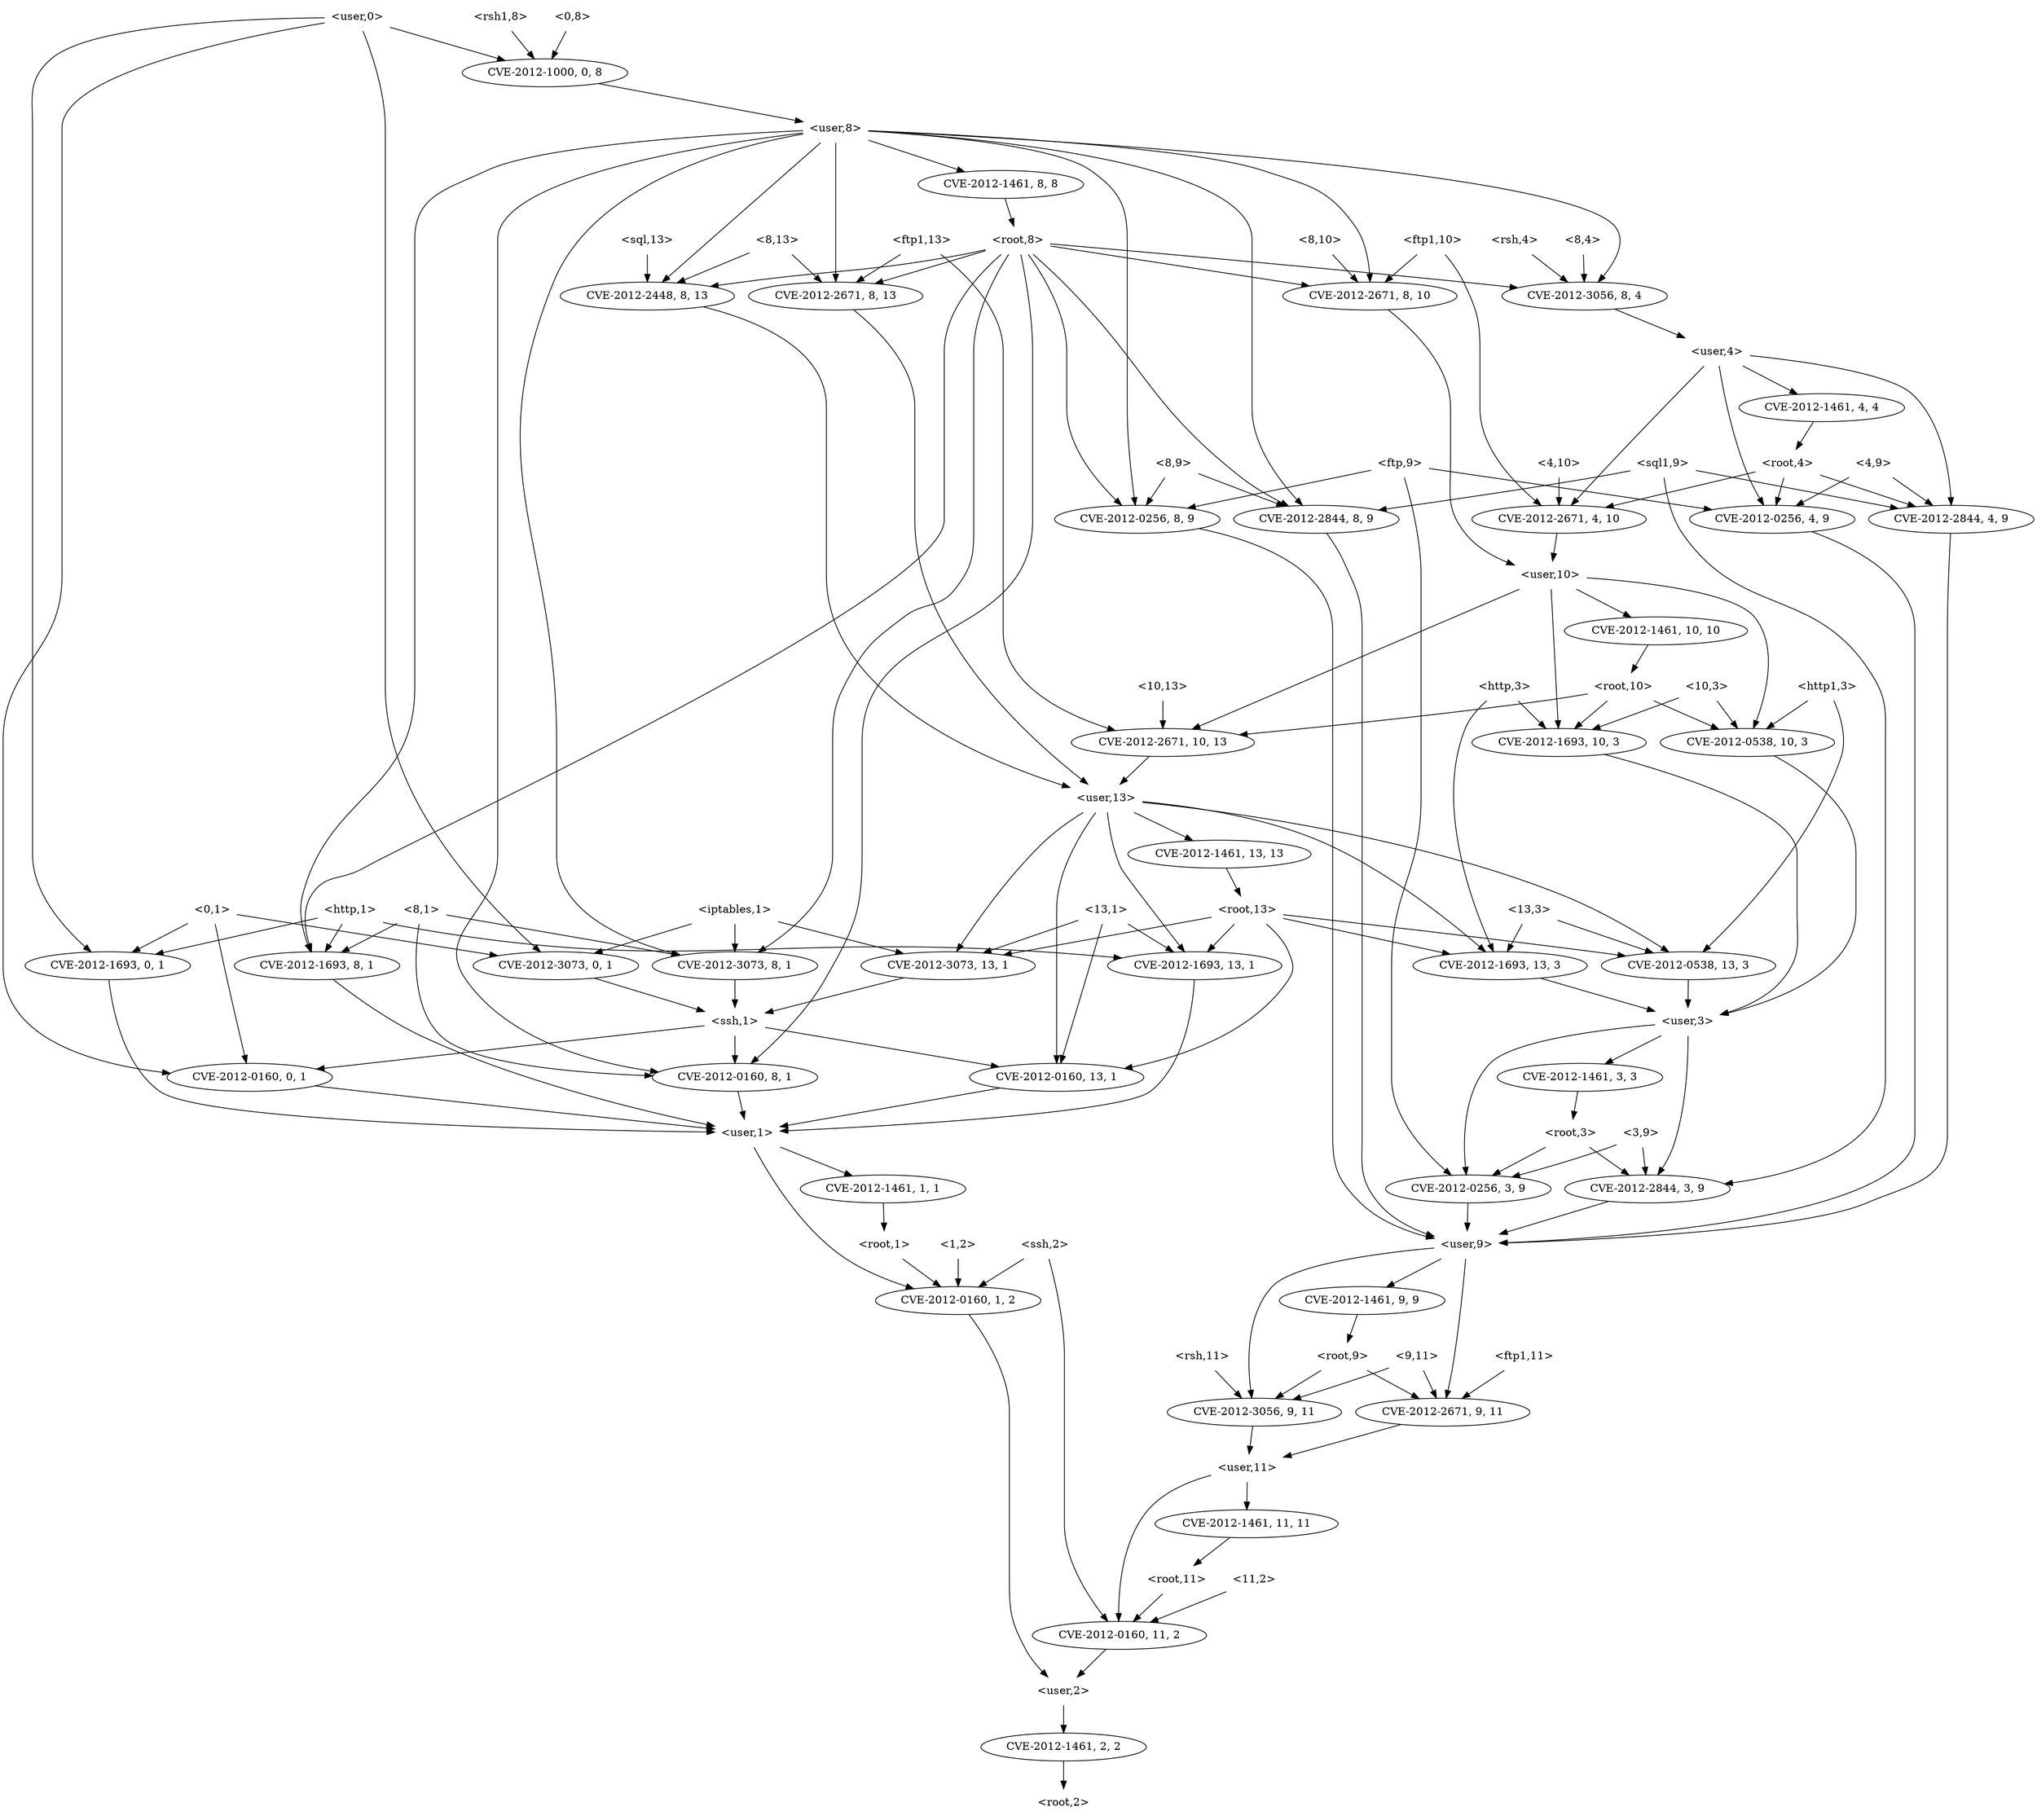 strict digraph {
	graph [bb="0,0,2528,2340"];
	node [label="\N"];
	"<8,1>"	 [height=0.5,
		pos="1077,1170",
		shape=plaintext,
		width=0.75];
	"<v_iptables,8,1>"	 [height=0.5,
		label=<CVE-2012-3073, 8, 1>,
		pos="785,1098",
		width=2.4499];
	"<8,1>" -> "<v_iptables,8,1>"	 [pos="e,839.93,1112.2 1049.8,1162.5 1004.5,1151.6 912.44,1129.6 849.73,1114.5"];
	"<v_ssh,8,1>"	 [height=0.5,
		label=<CVE-2012-0160, 8, 1>,
		pos="1297,954",
		width=2.4499];
	"<8,1>" -> "<v_ssh,8,1>"	 [pos="e,1278.3,971.63 1092.7,1152 1109.5,1133.8 1137.2,1104.4 1162,1080 1198.9,1043.7 1243.1,1003.3 1270.7,978.49"];
	"<v_http,8,1>"	 [height=0.5,
		label=<CVE-2012-1693, 8, 1>,
		pos="1259,1098",
		width=2.4499];
	"<8,1>" -> "<v_http,8,1>"	 [pos="e,1217.8,1114.1 1104.3,1157.5 1108.9,1155.7 1113.6,1153.8 1118,1152 1147.8,1140.2 1181.3,1127.6 1208.2,1117.6"];
	"<ssh,1>"	 [height=0.5,
		pos="579,1026",
		shape=plaintext,
		width=0.84028];
	"<v_iptables,8,1>" -> "<ssh,1>"	 [pos="e,609.36,1037.3 741.56,1082.2 705.31,1069.9 654.06,1052.5 618.84,1040.5"];
	"<user,1>"	 [height=0.5,
		pos="1141,882",
		shape=plaintext,
		width=0.91667];
	"<v_ssh,8,1>" -> "<user,1>"	 [pos="e,1174,897.82 1262,937.29 1238.7,926.82 1207.8,912.99 1183.2,901.92"];
	"<v_http,8,1>" -> "<user,1>"	 [pos="e,1150.5,900.23 1249.5,1079.8 1229,1042.5 1180,953.69 1155.5,909.26"];
	"<rsh,4>"	 [height=0.5,
		pos="1840,2034",
		shape=plaintext,
		width=0.81944];
	"<v_rsh,8,4>"	 [height=0.5,
		label=<CVE-2012-3056, 8, 4>,
		pos="1856,1962",
		width=2.4499];
	"<rsh,4>" -> "<v_rsh,8,4>"	 [pos="e,1852.1,1980.1 1844,2015.7 1845.7,2008 1847.8,1998.7 1849.8,1990.1"];
	"<user,4>"	 [height=0.5,
		pos="1856,1890",
		shape=plaintext,
		width=0.91667];
	"<v_rsh,8,4>" -> "<user,4>"	 [pos="e,1856,1908.1 1856,1943.7 1856,1936 1856,1926.7 1856,1918.1"];
	"<v_ftp,3,9>"	 [height=0.5,
		label=<CVE-2012-0256, 3, 9>,
		pos="1919,810",
		width=2.4499];
	"<user,9>"	 [height=0.5,
		pos="1994,738",
		shape=plaintext,
		width=0.91667];
	"<v_ftp,3,9>" -> "<user,9>"	 [pos="e,1975.8,756.03 1937.2,792.05 1946.5,783.35 1958,772.59 1968.2,763.04"];
	"<v_rsh,9,11>"	 [height=0.5,
		label=<CVE-2012-3056, 9, 11>,
		pos="1748,522",
		width=2.5686];
	"<user,9>" -> "<v_rsh,9,11>"	 [pos="e,1746.1,540.23 1960.9,733.07 1907.4,726.05 1805.6,709.65 1781,684 1746.5,647.98 1743.7,586.03 1745.4,550.39"];
	"<v_root,9,9>"	 [height=0.5,
		label=<CVE-2012-1461, 9, 9>,
		pos="1878,666",
		width=2.4499];
	"<user,9>" -> "<v_root,9,9>"	 [pos="e,1904.9,683.23 1965.6,719.88 1950,710.45 1930.5,698.66 1913.8,688.61"];
	"<v_ftp1,9,11>"	 [height=0.5,
		label=<CVE-2012-2671, 9, 11>,
		pos="1952,522",
		width=2.5686];
	"<user,9>" -> "<v_ftp1,9,11>"	 [pos="e,1960.6,540.25 1993.4,719.79 1992,690.02 1987.5,627.19 1974,576 1971.7,567.14 1968.2,557.8 1964.6,549.48"];
	"<v_ssh,13,1>"	 [height=0.5,
		label=<CVE-2012-0160, 13, 1>,
		pos="901,954",
		width=2.5686];
	"<v_ssh,13,1>" -> "<user,1>"	 [pos="e,1107.7,892.71 950.15,938.67 993.6,925.99 1056.4,907.68 1097.9,895.57"];
	"<v_ssh,1,2>"	 [height=0.5,
		label=<CVE-2012-0160, 1, 2>,
		pos="1258,666",
		width=2.4499];
	"<user,1>" -> "<v_ssh,1,2>"	 [pos="e,1240.7,683.93 1142.6,863.9 1144.9,845.44 1150,815.53 1161,792 1179.2,753.09 1211.3,715.09 1233.6,691.39"];
	"<v_root,1,1>"	 [height=0.5,
		label=<CVE-2012-1461, 1, 1>,
		pos="1258,810",
		width=2.4499];
	"<user,1>" -> "<v_root,1,1>"	 [pos="e,1230.9,827.23 1169.6,863.88 1185.4,854.45 1205.1,842.66 1221.9,832.61"];
	"<v_root,3,3>"	 [height=0.5,
		label=<CVE-2012-1461, 3, 3>,
		pos="1840,954",
		width=2.4499];
	"<root,3>"	 [height=0.5,
		pos="1895,882",
		shape=plaintext,
		width=0.89583];
	"<v_root,3,3>" -> "<root,3>"	 [pos="e,1881.4,900.28 1853.3,936.05 1859.8,927.75 1867.8,917.58 1875.1,908.38"];
	"<v_sql1,3,9>"	 [height=0.5,
		label=<CVE-2012-2844, 3, 9>,
		pos="1724,810",
		width=2.4499];
	"<root,3>" -> "<v_sql1,3,9>"	 [pos="e,1761.5,826.35 1862.4,867.67 1836.6,857.08 1800.1,842.14 1771,830.26"];
	"<root,3>" -> "<v_ftp,3,9>"	 [pos="e,1913.1,828.1 1900.9,863.7 1903.6,855.9 1906.8,846.51 1909.8,837.83"];
	"<v_ftp1,8,10>"	 [height=0.5,
		label=<CVE-2012-2671, 8, 10>,
		pos="1619,1962",
		width=2.5686];
	"<user,10>"	 [height=0.5,
		pos="1581,1602",
		shape=plaintext,
		width=1.0069];
	"<v_ftp1,8,10>" -> "<user,10>"	 [pos="e,1544.6,1613.1 1578.9,1945.7 1531.8,1924.9 1460,1882.7 1460,1819 1460,1819 1460,1819 1460,1745 1460,1704.6 1454.5,1688.2 1479,1656\
 1493,1637.6 1515.2,1625 1535.3,1616.8"];
	"<v_ftp1,10,13>"	 [height=0.5,
		label=<CVE-2012-2671, 10, 13>,
		pos="1288,1386",
		width=2.7013];
	"<user,10>" -> "<v_ftp1,10,13>"	 [pos="e,1310.8,1403.6 1557.5,1583.8 1505,1545.5 1377.9,1452.7 1319,1409.6"];
	"<v_http,10,3>"	 [height=0.5,
		label=<CVE-2012-1693, 10, 3>,
		pos="1610,1386",
		width=2.5686];
	"<user,10>" -> "<v_http,10,3>"	 [pos="e,1607.7,1404.2 1583.3,1583.8 1588.3,1546.8 1600.2,1459.2 1606.3,1414.4"];
	"<v_root,10,10>"	 [height=0.5,
		label=<CVE-2012-1461, 10, 10>,
		pos="1706,1530",
		width=2.7013];
	"<user,10>" -> "<v_root,10,10>"	 [pos="e,1677,1547.2 1611.6,1583.9 1628.6,1574.4 1649.9,1562.4 1667.9,1552.3"];
	"<v_http1,10,3>"	 [height=0.5,
		label=<CVE-2012-0538, 10, 3>,
		pos="1814,1386",
		width=2.5686];
	"<user,10>" -> "<v_http1,10,3>"	 [pos="e,1820,1404.3 1617.5,1598 1676.3,1592.3 1787.9,1577.9 1812,1548 1842.5,1510.1 1832.5,1449.4 1822.9,1414.3"];
	"<v_rsh1,0,8>"	 [height=0.5,
		label=<CVE-2012-1000, 0, 8>,
		pos="862,2250",
		width=2.4499];
	"<user,8>"	 [height=0.5,
		pos="1306,2178",
		shape=plaintext,
		width=0.91667];
	"<v_rsh1,0,8>" -> "<user,8>"	 [pos="e,1272.9,2184.2 929.43,2238.4 1022,2223.8 1185.6,2198 1263,2185.8"];
	"<user,8>" -> "<v_rsh,8,4>"	 [pos="e,1837.9,1980 1339.1,2172.7 1415.5,2161.6 1608.6,2127.7 1751,2052 1768,2043 1805.3,2010 1830.5,1986.8"];
	"<user,8>" -> "<v_http,8,1>"	 [pos="e,1232.3,1115.4 1272.9,2174.5 1164,2165.2 824,2128.8 824,2035 824,2035 824,2035 824,1745 824,1489.3 900.43,1417.1 1068,1224 1079.8\
,1210.3 1171.8,1152.7 1223.7,1120.6"];
	"<user,8>" -> "<v_ssh,8,1>"	 [pos="e,1335.1,970.26 1339.2,2167 1360.6,2158.8 1387.3,2145.1 1403,2124 1427.2,2091.6 1422,2075.4 1422,2035 1422,2035 1422,2035 1422,1601\
 1422,1473.2 1451,1442.8 1451,1315 1451,1315 1451,1315 1451,1097 1451,1038.1 1389.4,996.95 1344.2,974.61"];
	"<v_ftp,8,9>"	 [height=0.5,
		label=<CVE-2012-0256, 8, 9>,
		pos="2439,1674",
		width=2.4499];
	"<user,8>" -> "<v_ftp,8,9>"	 [pos="e,2407.2,1690.8 1339.2,2175.9 1512.6,2169.5 2305,2134.9 2305,2035 2305,2035 2305,2035 2305,1817 2305,1761.9 2359.1,1719.4 2398.6\
,1695.9"];
	"<v_sql1,8,9>"	 [height=0.5,
		label=<CVE-2012-2844, 8, 9>,
		pos="2244,1674",
		width=2.4499];
	"<user,8>" -> "<v_sql1,8,9>"	 [pos="e,2214.9,1691.1 1339.1,2175 1496,2165.4 2157,2119.5 2157,2035 2157,2035 2157,2035 2157,1817 2157,1776.6 2154.5,1762.3 2176,1728 \
2183.7,1715.8 2195.2,1705.2 2206.7,1696.8"];
	"<user,8>" -> "<v_ftp1,8,10>"	 [pos="e,1603.4,1980.1 1339.2,2166.9 1366.4,2157.8 1405.2,2143.1 1436,2124 1500,2084.4 1563.3,2022.2 1596.1,1987.8"];
	"<v_sql,8,13>"	 [height=0.5,
		label=<CVE-2012-2448, 8, 13>,
		pos="1187,1962",
		width=2.5686];
	"<user,8>" -> "<v_sql,8,13>"	 [pos="e,1184.6,1980.3 1272.7,2167.5 1251,2159.5 1224,2145.8 1209,2124 1181.4,2084 1181,2024.9 1183.7,1990.5"];
	"<user,8>" -> "<v_iptables,8,1>"	 [pos="e,785.2,1116 1273,2175.8 1184.1,2172.3 941.64,2159.4 871,2124 822.11,2099.5 786,2089.7 786,2035 786,2035 786,2035 786,1241 786,1201\
 785.6,1154.7 785.3,1126.1"];
	"<v_ftp1,8,13>"	 [height=0.5,
		label=<CVE-2012-2671, 8, 13>,
		pos="983,1962",
		width=2.5686];
	"<user,8>" -> "<v_ftp1,8,13>"	 [pos="e,1000.7,1979.8 1272.9,2163.9 1249,2154.1 1216.3,2139.6 1189,2124 1118.1,2083.6 1045.2,2020.6 1008.1,1986.6"];
	"<v_root,8,8>"	 [height=0.5,
		label=<CVE-2012-1461, 8, 8>,
		pos="1306,2106",
		width=2.4499];
	"<user,8>" -> "<v_root,8,8>"	 [pos="e,1306,2124.1 1306,2159.7 1306,2152 1306,2142.7 1306,2134.1"];
	"<ssh,1>" -> "<v_ssh,13,1>"	 [pos="e,841.07,967.77 609.31,1018.2 623.23,1015 639.95,1011.3 655,1008 714.38,994.96 781.9,980.44 831.16,969.89"];
	"<ssh,1>" -> "<v_ssh,8,1>"	 [pos="e,1219.2,962.58 609.39,1022 711.91,1012 1047.5,979.32 1208.9,963.59"];
	"<v_ssh,0,1>"	 [height=0.5,
		label=<CVE-2012-0160, 0, 1>,
		pos="205,954",
		width=2.4499];
	"<ssh,1>" -> "<v_ssh,0,1>"	 [pos="e,267.83,966.76 548.71,1019.3 490.2,1008.4 360.16,984.04 277.87,968.64"];
	"<v_ssh,0,1>" -> "<user,1>"	 [pos="e,1107.6,885.5 286.43,946.91 477.78,932.6 950.96,897.21 1097.2,886.27"];
	"<user,11>"	 [height=0.5,
		pos="1734,450",
		shape=plaintext,
		width=1.0069];
	"<v_rsh,9,11>" -> "<user,11>"	 [pos="e,1737.4,468.1 1744.5,503.7 1743,495.98 1741.1,486.71 1739.4,478.11"];
	"<root,9>"	 [height=0.5,
		pos="1858,594",
		shape=plaintext,
		width=0.89583];
	"<v_root,9,9>" -> "<root,9>"	 [pos="e,1862.9,612.1 1873.1,647.7 1870.8,639.9 1868.1,630.51 1865.7,621.83"];
	"<v_ftp1,9,11>" -> "<user,11>"	 [pos="e,1770.3,462.65 1906.3,506.33 1869.2,494.4 1817,477.66 1779.9,465.72"];
	"<8,13>"	 [height=0.5,
		pos="1124,2034",
		shape=plaintext,
		width=0.78472];
	"<8,13>" -> "<v_sql,8,13>"	 [pos="e,1171.6,1980.1 1139.6,2015.7 1147.2,2007.2 1156.5,1996.9 1164.9,1987.6"];
	"<8,13>" -> "<v_ftp1,8,13>"	 [pos="e,1015.4,1979.1 1095.5,2018.8 1075.1,2008.7 1047.4,1995 1024.6,1983.6"];
	"<user,13>"	 [height=0.5,
		pos="1087,1314",
		shape=plaintext,
		width=1.0069];
	"<v_sql,8,13>" -> "<user,13>"	 [pos="e,1087,1332 1164.8,1944.4 1135.3,1920.4 1087,1872.7 1087,1819 1087,1819 1087,1819 1087,1457 1087,1417 1087,1370.7 1087,1342.1"];
	"<v_ftp1,8,13>" -> "<user,13>"	 [pos="e,1075.2,1332 992.74,1943.7 1006.5,1917.5 1030,1866 1030,1819 1030,1819 1030,1819 1030,1457 1030,1413.8 1053,1368.2 1069.8,1340.7"];
	"<user,2>"	 [height=0.5,
		pos="1420,162",
		shape=plaintext,
		width=0.91667];
	"<v_ssh,1,2>" -> "<user,2>"	 [pos="e,1398.7,180.27 1272.4,647.89 1292.4,622.42 1326,572.2 1326,523 1326,523 1326,523 1326,305 1326,257.17 1363.5,213.08 1391.2,187.11"];
	"<v_root,2,2>"	 [height=0.5,
		label=<CVE-2012-1461, 2, 2>,
		pos="1420,90",
		width=2.4499];
	"<user,2>" -> "<v_root,2,2>"	 [pos="e,1420,108.1 1420,143.7 1420,135.98 1420,126.71 1420,118.11"];
	"<root,9>" -> "<v_rsh,9,11>"	 [pos="e,1773.9,539.47 1831.1,575.88 1816.5,566.61 1798.4,555.05 1782.7,545.1"];
	"<root,9>" -> "<v_ftp1,9,11>"	 [pos="e,1929.7,539.62 1881.2,575.7 1893.4,566.66 1908.4,555.5 1921.4,545.77"];
	"<root,1>"	 [height=0.5,
		pos="1258,738",
		shape=plaintext,
		width=0.89583];
	"<v_root,1,1>" -> "<root,1>"	 [pos="e,1258,756.1 1258,791.7 1258,783.98 1258,774.71 1258,766.11"];
	"<http1,3>"	 [height=0.5,
		pos="1902,1458",
		shape=plaintext,
		width=0.97917];
	"<v_http1,13,3>"	 [height=0.5,
		label=<CVE-2012-0538, 13, 3>,
		pos="1572,1098",
		width=2.5686];
	"<http1,3>" -> "<v_http1,13,3>"	 [pos="e,1555.4,1115.9 1910.8,1439.9 1919.3,1420.8 1928.9,1389.9 1915,1368 1814.8,1209.8 1634.2,1346.2 1534,1188 1521.1,1167.7 1534.5,1142.3\
 1548.8,1123.8"];
	"<http1,3>" -> "<v_http1,10,3>"	 [pos="e,1834.9,1403.6 1880.2,1439.7 1869,1430.7 1855.1,1419.7 1843,1410"];
	"<user,3>"	 [height=0.5,
		pos="1840,1026",
		shape=plaintext,
		width=0.91667];
	"<v_http1,13,3>" -> "<user,3>"	 [pos="e,1806.6,1035.7 1624.9,1083.2 1675.3,1070 1750,1050.5 1796.8,1038.3"];
	"<v_http1,10,3>" -> "<user,3>"	 [pos="e,1871.8,1044.2 1842.1,1368.8 1877.8,1345.7 1935,1300 1935,1243 1935,1243 1935,1243 1935,1169 1935,1128 1934,1113.9 1911,1080 1903.1\
,1068.3 1891.7,1058.2 1880.4,1050.1"];
	"<v_ftp,8,9>" -> "<user,9>"	 [pos="e,2027.3,745.21 2417.3,1656.3 2388.4,1632.1 2341,1584.3 2341,1531 2341,1531 2341,1531 2341,881 2341,816.06 2130.2,766.09 2037.2,\
747.2"];
	"<v_sql1,8,9>" -> "<user,9>"	 [pos="e,2027.4,745.4 2236.1,1655.9 2224.7,1629.7 2205,1577.5 2205,1531 2205,1531 2205,1531 2205,881 2205,800.9 2099.1,763.02 2037.3,747.74"];
	"<root,8>"	 [height=0.5,
		pos="1354,2034",
		shape=plaintext,
		width=0.89583];
	"<v_root,8,8>" -> "<root,8>"	 [pos="e,1342.2,2052.3 1317.6,2088.1 1323.3,2079.8 1330.1,2069.8 1336.4,2060.7"];
	"<v_http,13,3>"	 [height=0.5,
		label=<CVE-2012-1693, 13, 3>,
		pos="1776,1098",
		width=2.5686];
	"<v_http,13,3>" -> "<user,3>"	 [pos="e,1824.2,1044.3 1791.5,1080.1 1799.2,1071.6 1808.8,1061.2 1817.3,1051.8"];
	"<user,3>" -> "<v_sql1,3,9>"	 [pos="e,1721.2,828.25 1806.6,1015.6 1784.9,1007.6 1757.8,993.94 1743,972 1715.8,931.8 1716.6,872.76 1720.1,838.46"];
	"<user,3>" -> "<v_ftp,3,9>"	 [pos="e,1927.2,827.93 1873.3,1016.4 1895.6,1008.8 1923.3,995.11 1937,972 1961.8,930.13 1944.9,871.27 1931.3,837.55"];
	"<user,3>" -> "<v_root,3,3>"	 [pos="e,1840,972.1 1840,1007.7 1840,999.98 1840,990.71 1840,982.11"];
	"<4,10>"	 [height=0.5,
		pos="1537,1746",
		shape=plaintext,
		width=0.78472];
	"<v_ftp1,4,10>"	 [height=0.5,
		label=<CVE-2012-2671, 4, 10>,
		pos="1581,1674",
		width=2.5686];
	"<4,10>" -> "<v_ftp1,4,10>"	 [pos="e,1570.2,1692.1 1547.9,1727.7 1553,1719.6 1559.2,1709.7 1564.8,1700.7"];
	"<v_ftp1,4,10>" -> "<user,10>"	 [pos="e,1581,1620.1 1581,1655.7 1581,1648 1581,1638.7 1581,1630.1"];
	"<v_iptables,13,1>"	 [height=0.5,
		label=<CVE-2012-3073, 13, 1>,
		pos="548,1098",
		width=2.5686];
	"<v_iptables,13,1>" -> "<ssh,1>"	 [pos="e,571.35,1044.3 555.5,1080.1 559.03,1072.1 563.32,1062.4 567.26,1053.5"];
	"<13,1>"	 [height=0.5,
		pos="729,1170",
		shape=plaintext,
		width=0.78472];
	"<13,1>" -> "<v_ssh,13,1>"	 [pos="e,849.42,968.96 711.24,1151.8 694.61,1133.6 674.22,1104.1 688,1080 720.33,1023.5 789.15,990.1 839.86,972.22"];
	"<13,1>" -> "<v_iptables,13,1>"	 [pos="e,588.2,1114.3 700.33,1157.6 695.55,1155.7 690.64,1153.8 686,1152 656.72,1140.6 623.87,1128 597.57,1117.9"];
	"<v_http,13,1>"	 [height=0.5,
		label=<CVE-2012-1693, 13, 1>,
		pos="1022,1098",
		width=2.5686];
	"<13,1>" -> "<v_http,13,1>"	 [pos="e,965.96,1112.4 757.36,1162.2 802.96,1151.3 893.78,1129.6 956.19,1114.7"];
	"<v_http,13,1>" -> "<user,1>"	 [pos="e,1131.4,900.23 1031.5,1079.8 1052.3,1042.4 1101.9,953.32 1126.6,908.98"];
	"<v_ftp1,10,13>" -> "<user,13>"	 [pos="e,1123.5,1327.7 1244.4,1369.8 1211.5,1358.4 1166.5,1342.7 1133,1331"];
	"<v_http,10,3>" -> "<user,3>"	 [pos="e,1856,1044.2 1636.8,1368.7 1694.1,1332 1827.2,1236.8 1877,1116 1883.1,1101.2 1881.8,1095.3 1877,1080 1873.9,1070.1 1868.2,1060.5\
 1862.3,1052.3"];
	"<root,10>"	 [height=0.5,
		pos="1657,1458",
		shape=plaintext,
		width=1];
	"<v_root,10,10>" -> "<root,10>"	 [pos="e,1669.1,1476.3 1694.1,1512.1 1688.4,1503.8 1681.4,1493.8 1675,1484.7"];
	"<root,2>"	 [height=0.5,
		pos="1420,18",
		shape=plaintext,
		width=0.89583];
	"<v_root,13,13>"	 [height=0.5,
		label=<CVE-2012-1461, 13, 13>,
		pos="1174,1242",
		width=2.7013];
	"<root,13>"	 [height=0.5,
		pos="1235,1170",
		shape=plaintext,
		width=1];
	"<v_root,13,13>" -> "<root,13>"	 [pos="e,1219.9,1188.3 1188.8,1224.1 1196.1,1215.6 1205.2,1205.2 1213.4,1195.8"];
	"<root,13>" -> "<v_http,13,3>"	 [pos="e,1709,1110.5 1271.1,1165.2 1346.1,1157.1 1524.2,1137.3 1673,1116 1681.5,1114.8 1690.3,1113.4 1699.1,1112.1"];
	"<root,13>" -> "<v_ssh,13,1>"	 [pos="e,975.98,964.61 1271.2,1163.9 1299.6,1157.8 1337.4,1144.5 1356,1116 1364.8,1102.6 1365.7,1092.7 1356,1080 1311.4,1021.4 1105.1,983.49\
 986.15,966.08"];
	"<root,13>" -> "<v_iptables,13,1>"	 [pos="e,622.78,1108.6 1198.8,1163.4 1174.5,1159.8 1141.9,1155.2 1113,1152 924.61,1130.9 876.57,1135.4 688,1116 670.12,1114.2 650.99,1112\
 632.78,1109.8"];
	"<root,13>" -> "<v_http1,13,3>"	 [pos="e,1511.2,1111.6 1271.1,1161.5 1325.8,1150.1 1430.8,1128.3 1501.1,1113.7"];
	"<root,13>" -> "<v_http,13,1>"	 [pos="e,1067.2,1113.9 1198.9,1157.1 1165.5,1146.2 1115.5,1129.7 1077.2,1117.1"];
	"<user,13>" -> "<v_http1,13,3>"	 [pos="e,1546.8,1115.6 1123.4,1305.7 1162.8,1297.2 1227.2,1281.5 1280,1260 1378.1,1220.1 1485.1,1155 1538.2,1121.1"];
	"<user,13>" -> "<v_iptables,13,1>"	 [pos="e,571.43,1115.7 1050.7,1305.4 979.26,1289.6 816.62,1249.5 691,1188 651.01,1168.4 608.01,1140.7 579.72,1121.4"];
	"<user,13>" -> "<v_http,13,3>"	 [pos="e,1733.3,1114 1123.5,1310.1 1211.5,1302 1440.6,1273.6 1609,1188 1631.5,1176.5 1631.4,1165.1 1653,1152 1675.2,1138.5 1701.4,1126.7\
 1723.9,1117.7"];
	"<user,13>" -> "<v_ssh,13,1>"	 [pos="e,897.78,972.15 1050.5,1297.3 1010.5,1277.9 948.24,1241 919,1188 882.35,1121.6 889.64,1027.9 896.23,982.17"];
	"<user,13>" -> "<v_http,13,1>"	 [pos="e,1024.9,1116.2 1079.8,1295.9 1070,1272 1052.4,1227.3 1041,1188 1035.1,1167.5 1030.1,1144 1026.8,1126.2"];
	"<user,13>" -> "<v_root,13,13>"	 [pos="e,1153.3,1259.6 1108.5,1295.7 1119.6,1286.7 1133.3,1275.7 1145.4,1266"];
	"<user,0>"	 [height=0.5,
		pos="270,2322",
		shape=plaintext,
		width=0.91667];
	"<user,0>" -> "<v_rsh1,0,8>"	 [pos="e,787.65,2259.8 303.1,2317.1 393.16,2306.4 644.76,2276.7 777.52,2261"];
	"<v_iptables,0,1>"	 [height=0.5,
		label=<CVE-2012-3073, 0, 1>,
		pos="154,1098",
		width=2.4499];
	"<user,0>" -> "<v_iptables,0,1>"	 [pos="e,172.01,1115.9 263.32,2303.8 253.68,2277.4 237,2225.1 237,2179 237,2179 237,2179 237,1241 237,1194.5 203.38,1149.7 178.94,1123.2"];
	"<v_http,0,1>"	 [height=0.5,
		label=<CVE-2012-1693, 0, 1>,
		pos="349,1098",
		width=2.4499];
	"<user,0>" -> "<v_http,0,1>"	 [pos="e,339.69,1115.9 276.68,2303.8 286.32,2277.4 303,2225.1 303,2179 303,2179 303,2179 303,1241 303,1198.8 321.6,1152.9 335.15,1125"];
	"<user,0>" -> "<v_ssh,0,1>"	 [pos="e,148.98,968.02 236.89,2318.8 164.79,2312 0,2284.9 0,2179 0,2179 0,2179 0,1097 0,1028.1 79.22,989.99 139.17,971.01"];
	"<v_iptables,0,1>" -> "<ssh,1>"	 [pos="e,548.33,1031.9 218.56,1085.7 229.71,1083.8 241.19,1081.8 252,1080 354.94,1062.7 476.29,1043.3 538.19,1033.5"];
	"<v_http,0,1>" -> "<user,1>"	 [pos="e,1107.7,886.38 378.93,1081.1 415.81,1061.9 480.75,1029.5 539,1008 740.37,933.55 996.92,898.93 1097.6,887.51"];
	"<root,1>" -> "<v_ssh,1,2>"	 [pos="e,1258,684.1 1258,719.7 1258,711.98 1258,702.71 1258,694.11"];
	"<rsh,11>"	 [height=0.5,
		pos="1700,594",
		shape=plaintext,
		width=0.92361];
	"<rsh,11>" -> "<v_rsh,9,11>"	 [pos="e,1736.3,540.1 1711.9,575.7 1717.5,567.47 1724.4,557.48 1730.6,548.42"];
	"<10,3>"	 [height=0.5,
		pos="1763,1458",
		shape=plaintext,
		width=0.78472];
	"<10,3>" -> "<v_http,10,3>"	 [pos="e,1644.4,1402.8 1734.6,1444 1711.9,1433.6 1679.7,1418.9 1653.7,1407"];
	"<10,3>" -> "<v_http1,10,3>"	 [pos="e,1801.5,1404.1 1775.6,1439.7 1781.6,1431.5 1788.9,1421.5 1795.5,1412.4"];
	"<9,11>"	 [height=0.5,
		pos="1937,594",
		shape=plaintext,
		width=0.78472];
	"<9,11>" -> "<v_rsh,9,11>"	 [pos="e,1793.3,537.8 1908.5,579.93 1905.3,578.57 1902.1,577.23 1899,576 1867.5,563.44 1831.6,550.79 1802.8,541.01"];
	"<9,11>" -> "<v_ftp1,9,11>"	 [pos="e,1948.3,540.1 1940.7,575.7 1942.4,567.98 1944.3,558.71 1946.2,550.11"];
	"<v_sql1,3,9>" -> "<user,9>"	 [pos="e,1960.9,747.58 1776.4,795.42 1827.2,782.23 1903.5,762.46 1951,750.16"];
	"<0,1>"	 [height=0.5,
		pos="154,1170",
		shape=plaintext,
		width=0.75];
	"<0,1>" -> "<v_http,0,1>"	 [pos="e,307.47,1113.9 181.11,1159.3 211.18,1148.5 260.37,1130.8 297.76,1117.4"];
	"<0,1>" -> "<v_iptables,0,1>"	 [pos="e,154,1116.1 154,1151.7 154,1144 154,1134.7 154,1126.1"];
	"<0,1>" -> "<v_ssh,0,1>"	 [pos="e,173.31,970.81 126.8,1162.4 103.7,1155.3 71.979,1141.3 57,1116 48.838,1102.2 50.261,1094.5 57,1080 79.003,1032.6 128.8,996.71 164.55\
,975.8"];
	"<http,1>"	 [height=0.5,
		pos="961,1170",
		shape=plaintext,
		width=0.89583];
	"<http,1>" -> "<v_http,0,1>"	 [pos="e,411.77,1110.7 928.61,1166 830.93,1156.8 540.26,1129.1 446,1116 438.11,1114.9 429.89,1113.6 421.71,1112.3"];
	"<http,1>" -> "<v_http,13,1>"	 [pos="e,1007.1,1116.1 976.08,1151.7 983.39,1143.3 992.31,1133.1 1000.3,1123.9"];
	"<http,1>" -> "<v_http,8,1>"	 [pos="e,1203.6,1112 993.46,1161.4 1041.3,1150.1 1131.6,1128.9 1193.5,1114.4"];
	"<8,9>"	 [height=0.5,
		pos="2212,1746",
		shape=plaintext,
		width=0.75];
	"<8,9>" -> "<v_sql1,8,9>"	 [pos="e,2236.2,1692.1 2219.9,1727.7 2223.6,1719.7 2228,1710.1 2232,1701.3"];
	"<8,9>" -> "<v_ftp,8,9>"	 [pos="e,2385.6,1688.5 2239.2,1733.2 2243.8,1731.4 2248.5,1729.6 2253,1728 2293.3,1714 2339.4,1700.8 2375.6,1691.1"];
	"<v_ssh,11,2>"	 [height=0.5,
		label=<CVE-2012-0160, 11, 2>,
		pos="1514,234",
		width=2.5686];
	"<user,11>" -> "<v_ssh,11,2>"	 [pos="e,1562.9,249.3 1730.6,431.76 1726.4,413.18 1718.2,383.17 1705,360 1684,323.03 1676.6,312.78 1642,288 1621.1,273.03 1595.4,261.33\
 1572.5,252.78"];
	"<v_root,11,11>"	 [height=0.5,
		label=<CVE-2012-1461, 11, 11>,
		pos="1599,378",
		width=2.7013];
	"<user,11>" -> "<v_root,11,11>"	 [pos="e,1630.3,395.23 1701,431.88 1682.4,422.23 1659,410.11 1639.3,399.91"];
	"<v_ssh,11,2>" -> "<user,2>"	 [pos="e,1443.1,180.2 1491.7,216.41 1479.7,207.46 1464.7,196.25 1451.5,186.42"];
	"<root,11>"	 [height=0.5,
		pos="1597,306",
		shape=plaintext,
		width=1];
	"<v_root,11,11>" -> "<root,11>"	 [pos="e,1597.5,324.1 1598.5,359.7 1598.3,351.98 1598,342.71 1597.8,334.11"];
	"<iptables,1>"	 [height=0.5,
		pos="548,1170",
		shape=plaintext,
		width=1.1944];
	"<iptables,1>" -> "<v_iptables,8,1>"	 [pos="e,736.8,1113.2 591.19,1156.2 629.26,1145 685.04,1128.5 726.99,1116.1"];
	"<iptables,1>" -> "<v_iptables,13,1>"	 [pos="e,548,1116.1 548,1151.7 548,1144 548,1134.7 548,1126.1"];
	"<iptables,1>" -> "<v_iptables,0,1>"	 [pos="e,218.18,1110.4 504.71,1161.3 438.19,1149.5 309.99,1126.7 228.39,1112.2"];
	"<root,8>" -> "<v_rsh,8,4>"	 [pos="e,1785.4,1972.9 1386.6,2028.5 1464.4,2017.6 1663.1,1989.9 1775.4,1974.2"];
	"<root,8>" -> "<v_http,8,1>"	 [pos="e,1267.7,1116.2 1352.4,2016 1350.1,1989.3 1346,1936.2 1346,1891 1346,1891 1346,1891 1346,1817 1346,1619.5 1219.1,1598 1182,1404 \
1179,1388.3 1176.2,1382.9 1182,1368 1205.3,1307.5 1256.7,1320.5 1280,1260 1297.3,1215.2 1289,1199.1 1280,1152 1278.3,1143.1 1275.1\
,1133.7 1271.7,1125.4"];
	"<root,8>" -> "<v_ssh,8,1>"	 [pos="e,1323.6,971.32 1360.1,2015.8 1368.8,1989.3 1384,1936.9 1384,1891 1384,1891 1384,1891 1384,1817 1384,1721.9 1383,1698.1 1383,1603\
 1383,1603 1383,1603 1383,1529 1383,1433 1413,1411 1413,1315 1413,1315 1413,1315 1413,1097 1413,1045.2 1366.1,1001.9 1332,977.19"];
	"<root,8>" -> "<v_ftp,8,9>"	 [pos="e,2387,1688.7 1386.6,2019.4 1409.4,2009.4 1440.2,1995.1 1466,1980 1490,1966 1490.9,1953.5 1517,1944 1698.1,1878.1 1763.1,1958.6 \
1949,1908 2091.3,1869.2 2124.1,1844 2248,1764 2268.9,1750.5 2269.4,1740.4 2291,1728 2317.8,1712.6 2349.8,1700.5 2377.2,1691.8"];
	"<root,8>" -> "<v_sql1,8,9>"	 [pos="e,2209.8,1690.8 1372.5,2015.7 1396.2,1994.6 1439.7,1959.8 1484,1944 1657.9,1881.8 1724.8,1972.1 1898,1908 2001.1,1869.9 2011.8,1830.8\
 2099,1764 2119.1,1748.6 2121.9,1741.9 2143,1728 2161.2,1715.9 2182.5,1704.4 2200.8,1695.2"];
	"<root,8>" -> "<v_ftp1,8,10>"	 [pos="e,1566.6,1976.8 1386.5,2024.4 1428.8,2013.2 1503.6,1993.5 1556.9,1979.4"];
	"<root,8>" -> "<v_sql,8,13>"	 [pos="e,1224.2,1978.6 1321.4,2019.3 1296.4,2008.9 1261.7,1994.3 1233.7,1982.6"];
	"<root,8>" -> "<v_iptables,8,1>"	 [pos="e,798.25,1116.2 1346.6,2015.6 1323.1,1961.2 1247.3,1789.7 1169,1656 1043.5,1441.8 863.49,1201.6 804.52,1124.4"];
	"<root,8>" -> "<v_ftp1,8,13>"	 [pos="e,1050.6,1974.3 1321.6,2023.8 1311.5,2021.1 1300.3,2018.3 1290,2016 1267.9,2011.2 1144.1,1990.1 1060.6,1976"];
	"<0,8>"	 [height=0.5,
		pos="901,2322",
		shape=plaintext,
		width=0.75];
	"<0,8>" -> "<v_rsh1,0,8>"	 [pos="e,871.53,2268.1 891.36,2303.7 886.87,2295.6 881.44,2285.9 876.48,2277"];
	"<ftp1,10>"	 [height=0.5,
		pos="1706,2034",
		shape=plaintext,
		width=1];
	"<ftp1,10>" -> "<v_ftp1,8,10>"	 [pos="e,1639.7,1979.6 1684.5,2015.7 1673.4,2006.7 1659.7,1995.7 1647.6,1986"];
	"<ftp1,10>" -> "<v_ftp1,4,10>"	 [pos="e,1582.8,1692.4 1713.8,2015.7 1721,1997.4 1729.1,1967.8 1720,1944 1696.9,1883.8 1653.6,1892.8 1623,1836 1599.8,1792.8 1588.9,1736.1\
 1584.2,1702.8"];
	"<root,4>"	 [height=0.5,
		pos="1748,1746",
		shape=plaintext,
		width=0.89583];
	"<v_sql1,4,9>"	 [height=0.5,
		label=<CVE-2012-2844, 4, 9>,
		pos="1780,1674",
		width=2.4499];
	"<root,4>" -> "<v_sql1,4,9>"	 [pos="e,1772.2,1692.1 1755.9,1727.7 1759.6,1719.7 1764,1710.1 1768,1701.3"];
	"<root,4>" -> "<v_ftp1,4,10>"	 [pos="e,1618.2,1690.6 1715.4,1731.3 1690.4,1720.9 1655.7,1706.3 1627.7,1694.6"];
	"<v_ftp,4,9>"	 [height=0.5,
		label=<CVE-2012-0256, 4, 9>,
		pos="2012,1674",
		width=2.4499];
	"<root,4>" -> "<v_ftp,4,9>"	 [pos="e,1960.3,1688.7 1780.4,1736.4 1822.5,1725.2 1897.1,1705.5 1950.3,1691.4"];
	"<v_sql1,4,9>" -> "<user,9>"	 [pos="e,2002.7,756.22 1831.7,1659.3 1888.9,1640.7 1973,1601.3 1973,1531 1973,1531 1973,1531 1973,1241 1973,1142.3 2032,1125.7 2032,1027\
 2032,1027 2032,1027 2032,953 2032,881.09 2033.5,861.74 2016,792 2013.8,783.11 2010.3,773.77 2006.8,765.44"];
	"<v_ftp,4,9>" -> "<user,9>"	 [pos="e,2021,756.04 2028.5,1656.3 2051.4,1631.3 2090,1581.6 2090,1531 2090,1531 2090,1531 2090,1457 2090,1361.6 2108,1338.4 2108,1243 \
2108,1243 2108,1243 2108,881 2108,830 2062.7,786.88 2029.2,761.97"];
	"<13,3>"	 [height=0.5,
		pos="1572,1170",
		shape=plaintext,
		width=0.78472];
	"<13,3>" -> "<v_http,13,3>"	 [pos="e,1729.3,1113.6 1600.6,1157.4 1605.4,1155.6 1610.3,1153.7 1615,1152 1649.5,1139.5 1688.5,1126.7 1719.5,1116.7"];
	"<13,3>" -> "<v_http1,13,3>"	 [pos="e,1572,1116.1 1572,1151.7 1572,1144 1572,1134.7 1572,1126.1"];
	"<4,9>"	 [height=0.5,
		pos="1864,1746",
		shape=plaintext,
		width=0.75];
	"<4,9>" -> "<v_ftp,4,9>"	 [pos="e,1978.8,1690.7 1891.1,1732.2 1913,1721.8 1944.3,1707 1969.5,1695.1"];
	"<4,9>" -> "<v_sql1,4,9>"	 [pos="e,1799.9,1691.6 1843.2,1727.7 1832.5,1718.7 1819.2,1707.7 1807.7,1698"];
	"<8,10>"	 [height=0.5,
		pos="1619,2034",
		shape=plaintext,
		width=0.78472];
	"<8,10>" -> "<v_ftp1,8,10>"	 [pos="e,1619,1980.1 1619,2015.7 1619,2008 1619,1998.7 1619,1990.1"];
	"<v_root,2,2>" -> "<root,2>"	 [pos="e,1420,36.104 1420,71.697 1420,63.983 1420,54.712 1420,46.112"];
	"<ftp1,11>"	 [height=0.5,
		pos="2058,594",
		shape=plaintext,
		width=1];
	"<ftp1,11>" -> "<v_ftp1,9,11>"	 [pos="e,1976.9,539.47 2032.1,575.88 2018,566.61 2000.5,555.05 1985.5,545.1"];
	"<ftp1,13>"	 [height=0.5,
		pos="936,2034",
		shape=plaintext,
		width=1];
	"<ftp1,13>" -> "<v_ftp1,10,13>"	 [pos="e,1273.3,1403.9 910.62,2016 899.29,2006.8 887.12,1994.4 881,1980 874.74,1965.3 874.15,1958.5 881,1944 935.1,1829.8 1024.1,1864.2\
 1101,1764 1197.1,1638.7 1165.7,1575.4 1247,1440 1252.8,1430.3 1260.1,1420.4 1266.9,1411.7"];
	"<ftp1,13>" -> "<v_ftp1,8,13>"	 [pos="e,971.52,1980.1 947.62,2015.7 953.14,2007.5 959.85,1997.5 965.93,1988.4"];
	"<root,10>" -> "<v_ftp1,10,13>"	 [pos="e,1353.2,1399.4 1620.9,1450.2 1561.5,1438.9 1441.6,1416.1 1363.1,1401.2"];
	"<root,10>" -> "<v_http,10,3>"	 [pos="e,1621.5,1404.1 1645.4,1439.7 1639.9,1431.5 1633.2,1421.5 1627.1,1412.4"];
	"<root,10>" -> "<v_http1,10,3>"	 [pos="e,1778.7,1402.7 1693,1440.9 1715.7,1430.8 1745.2,1417.7 1769.4,1406.9"];
	"<root,11>" -> "<v_ssh,11,2>"	 [pos="e,1533.7,251.62 1576.5,287.7 1566,278.84 1553,267.92 1541.7,258.33"];
	"<ftp,9>"	 [height=0.5,
		pos="2061,1746",
		shape=plaintext,
		width=0.8125];
	"<ftp,9>" -> "<v_ftp,4,9>"	 [pos="e,2024,1692.1 2048.9,1727.7 2043.1,1719.5 2036.1,1709.5 2029.8,1700.4"];
	"<ftp,9>" -> "<v_ftp,3,9>"	 [pos="e,1956.3,826.47 2081,1727.7 2090.9,1718.2 2102.1,1705.5 2109,1692 2127.4,1656 2128,1643.4 2128,1603 2128,1603 2128,1603 2128,1457\
 2128,1358.5 2070,1341.5 2070,1243 2070,1243 2070,1243 2070,953 2070,894.88 2009.9,853.57 1965.5,831"];
	"<ftp,9>" -> "<v_ftp,8,9>"	 [pos="e,2376,1686.7 2090.3,1739.6 2149,1728.7 2282.3,1704 2366.1,1688.5"];
	"<3,9>"	 [height=0.5,
		pos="1817,882",
		shape=plaintext,
		width=0.75];
	"<3,9>" -> "<v_sql1,3,9>"	 [pos="e,1746.1,827.62 1794,863.7 1782,854.66 1767.2,843.5 1754.3,833.77"];
	"<3,9>" -> "<v_ftp,3,9>"	 [pos="e,1895,827.47 1842,863.88 1855.3,854.69 1872,843.26 1886.4,833.38"];
	"<11,2>"	 [height=0.5,
		pos="1514,306",
		shape=plaintext,
		width=0.78472];
	"<11,2>" -> "<v_ssh,11,2>"	 [pos="e,1514,252.1 1514,287.7 1514,279.98 1514,270.71 1514,262.11"];
	"<8,4>"	 [height=0.5,
		pos="1915,2034",
		shape=plaintext,
		width=0.75];
	"<8,4>" -> "<v_rsh,8,4>"	 [pos="e,1870.4,1980.1 1900.4,2015.7 1893.3,2007.3 1884.7,1997.1 1877,1987.9"];
	"<ssh,2>"	 [height=0.5,
		pos="1356,738",
		shape=plaintext,
		width=0.84028];
	"<ssh,2>" -> "<v_ssh,1,2>"	 [pos="e,1281.1,683.47 1332,719.88 1319.2,710.69 1303.2,699.26 1289.3,689.38"];
	"<ssh,2>" -> "<v_ssh,11,2>"	 [pos="e,1499.1,252.05 1379.2,719.61 1408.7,695.28 1456,648.07 1456,595 1456,595 1456,595 1456,377 1456,336.46 1459.4,324.99 1476,288 1480.4\
,278.24 1486.7,268.46 1492.9,260.01"];
	"<user,4>" -> "<v_sql1,4,9>"	 [pos="e,1789.2,1691.9 1855.7,1871.9 1854.9,1853.7 1852.5,1824.2 1845,1800 1841.8,1789.7 1812.1,1734.2 1794,1700.7"];
	"<user,4>" -> "<v_ftp1,4,10>"	 [pos="e,1590.2,1692 1822.7,1889.2 1778.2,1887.8 1699.5,1878.8 1651,1836 1612.2,1801.8 1629.3,1775.1 1608,1728 1604,1719.1 1599.2,1709.6\
 1594.9,1701.1"];
	"<v_root,4,4>"	 [height=0.5,
		label=<CVE-2012-1461, 4, 4>,
		pos="1748,1818",
		width=2.4499];
	"<user,4>" -> "<v_root,4,4>"	 [pos="e,1773.4,1835.5 1829.6,1871.9 1815.3,1862.6 1797.4,1851 1782.1,1841.1"];
	"<user,4>" -> "<v_ftp,4,9>"	 [pos="e,2009.2,1692.1 1879.5,1872 1908.1,1850.1 1956.1,1809.4 1984,1764 1995.8,1744.9 2003,1720.4 2007.1,1701.9"];
	"<v_root,4,4>" -> "<root,4>"	 [pos="e,1748,1764.1 1748,1799.7 1748,1792 1748,1782.7 1748,1774.1"];
	"<http,3>"	 [height=0.5,
		pos="1520,1458",
		shape=plaintext,
		width=0.89583];
	"<http,3>" -> "<v_http,10,3>"	 [pos="e,1588.6,1403.6 1542.2,1439.7 1553.9,1430.7 1568.2,1419.5 1580.7,1409.8"];
	"<http,3>" -> "<v_http,13,3>"	 [pos="e,1749.1,1115.3 1512.7,1439.9 1505.9,1421.5 1498.2,1391.6 1508,1368 1555.6,1252.7 1679.2,1160.9 1740.5,1120.8"];
	"<10,13>"	 [height=0.5,
		pos="1288,1458",
		shape=plaintext,
		width=0.88889];
	"<10,13>" -> "<v_ftp1,10,13>"	 [pos="e,1288,1404.1 1288,1439.7 1288,1432 1288,1422.7 1288,1414.1"];
	"<sql,13>"	 [height=0.5,
		pos="1248,2034",
		shape=plaintext,
		width=0.91667];
	"<sql,13>" -> "<v_sql,8,13>"	 [pos="e,1201.9,1980.1 1232.9,2015.7 1225.6,2007.3 1216.7,1997.1 1208.7,1987.9"];
	"<1,2>"	 [height=0.5,
		pos="1087,738",
		shape=plaintext,
		width=0.75];
	"<1,2>" -> "<v_ssh,1,2>"	 [pos="e,1220.1,682.36 1114.3,725.64 1118.9,723.75 1123.6,721.82 1128,720 1155.4,708.75 1186,696.25 1210.7,686.22"];
	"<rsh1,8>"	 [height=0.5,
		pos="822,2322",
		shape=plaintext,
		width=0.92361];
	"<rsh1,8>" -> "<v_rsh1,0,8>"	 [pos="e,852.23,2268.1 831.89,2303.7 836.49,2295.6 842.06,2285.9 847.15,2277"];
	"<sql1,9>"	 [height=0.5,
		pos="1942,1746",
		shape=plaintext,
		width=0.91667];
	"<sql1,9>" -> "<v_sql1,3,9>"	 [pos="e,1730.3,828.3 1929.8,1727.9 1918.5,1709.7 1904.8,1680.2 1915,1656 1923.9,1634.9 1937.4,1637.7 1952,1620 1982.3,1583.5 2011,1578.5\
 2011,1531 2011,1531 2011,1531 2011,1241 2011,1101.5 2036.2,1034.1 1937,936 1886.4,885.97 1839.2,940.99 1781,900 1759.1,884.56 1743.6\
,857.75 1734.4,837.59"];
	"<sql1,9>" -> "<v_sql1,4,9>"	 [pos="e,1815.9,1690.5 1908.8,1730.7 1884.8,1720.3 1851.9,1706.1 1825.4,1694.6"];
	"<sql1,9>" -> "<v_sql1,8,9>"	 [pos="e,2188,1688 1975.2,1737.3 2023.8,1726 2115.5,1704.8 2178.2,1690.3"];
}
